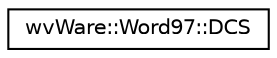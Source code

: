 digraph "类继承关系图"
{
  edge [fontname="Helvetica",fontsize="10",labelfontname="Helvetica",labelfontsize="10"];
  node [fontname="Helvetica",fontsize="10",shape=record];
  rankdir="LR";
  Node0 [label="wvWare::Word97::DCS",height=0.2,width=0.4,color="black", fillcolor="white", style="filled",URL="$structwv_ware_1_1_word97_1_1_d_c_s.html"];
}
